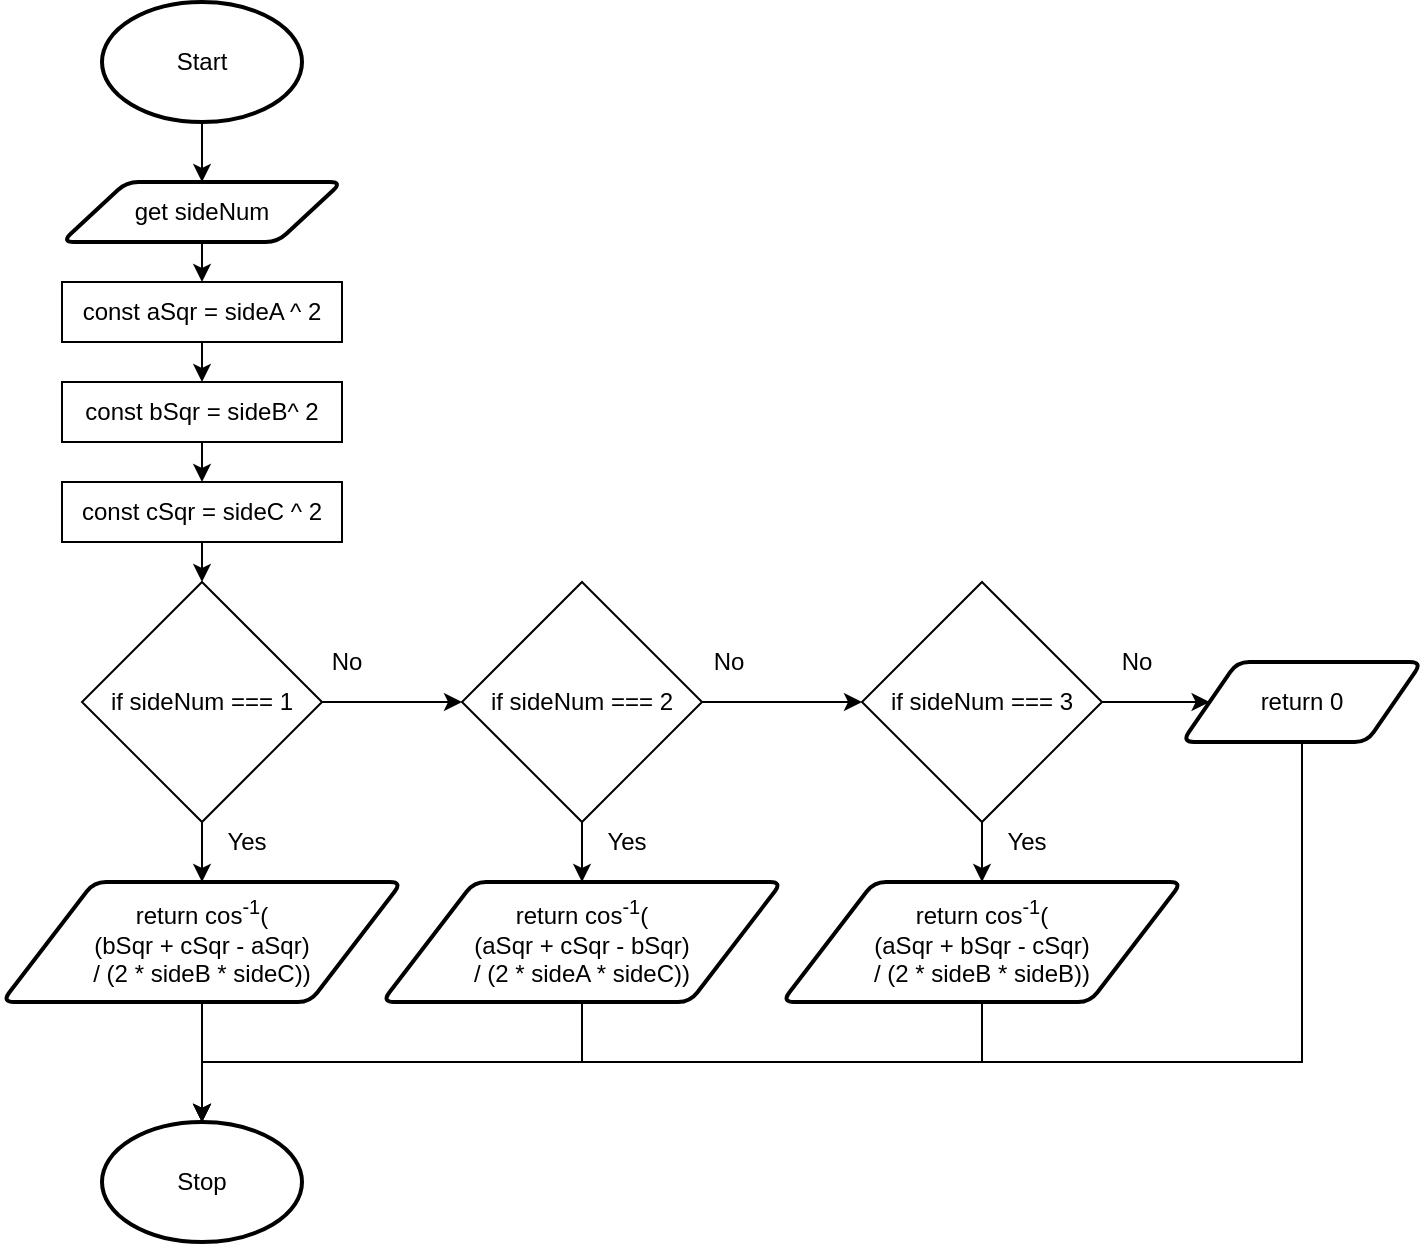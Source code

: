 <mxfile>
    <diagram id="q7JZCSy0gCoaakLFXjkL" name="Page-1">
        <mxGraphModel dx="1074" dy="717" grid="1" gridSize="10" guides="1" tooltips="1" connect="1" arrows="1" fold="1" page="1" pageScale="1" pageWidth="827" pageHeight="1169" math="0" shadow="0">
            <root>
                <mxCell id="0"/>
                <mxCell id="1" parent="0"/>
                <mxCell id="51" style="edgeStyle=none;html=1;exitX=0.5;exitY=1;exitDx=0;exitDy=0;exitPerimeter=0;entryX=0.5;entryY=0;entryDx=0;entryDy=0;" parent="1" source="19" target="21" edge="1">
                    <mxGeometry relative="1" as="geometry"/>
                </mxCell>
                <mxCell id="19" value="Start" style="strokeWidth=2;html=1;shape=mxgraph.flowchart.start_1;whiteSpace=wrap;" parent="1" vertex="1">
                    <mxGeometry x="100" y="40" width="100" height="60" as="geometry"/>
                </mxCell>
                <mxCell id="65" style="edgeStyle=none;html=1;exitX=0.5;exitY=1;exitDx=0;exitDy=0;entryX=0.5;entryY=0;entryDx=0;entryDy=0;" parent="1" source="21" target="52" edge="1">
                    <mxGeometry relative="1" as="geometry">
                        <mxPoint x="180" y="170" as="targetPoint"/>
                    </mxGeometry>
                </mxCell>
                <mxCell id="21" value="get sideNum" style="shape=parallelogram;html=1;strokeWidth=2;perimeter=parallelogramPerimeter;whiteSpace=wrap;rounded=1;arcSize=12;size=0.23;" parent="1" vertex="1">
                    <mxGeometry x="80" y="130" width="140" height="30" as="geometry"/>
                </mxCell>
                <mxCell id="22" value="Stop" style="strokeWidth=2;html=1;shape=mxgraph.flowchart.start_1;whiteSpace=wrap;" parent="1" vertex="1">
                    <mxGeometry x="100" y="600" width="100" height="60" as="geometry"/>
                </mxCell>
                <mxCell id="68" style="edgeStyle=none;html=1;exitX=0.5;exitY=1;exitDx=0;exitDy=0;entryX=0.5;entryY=0;entryDx=0;entryDy=0;" edge="1" parent="1" source="52" target="67">
                    <mxGeometry relative="1" as="geometry"/>
                </mxCell>
                <mxCell id="52" value="const aSqr = sideA ^ 2" style="rounded=0;whiteSpace=wrap;html=1;" parent="1" vertex="1">
                    <mxGeometry x="80" y="180" width="140" height="30" as="geometry"/>
                </mxCell>
                <mxCell id="75" style="edgeStyle=none;html=1;exitX=1;exitY=0.5;exitDx=0;exitDy=0;entryX=0;entryY=0.5;entryDx=0;entryDy=0;" edge="1" parent="1" source="54" target="73">
                    <mxGeometry relative="1" as="geometry"/>
                </mxCell>
                <mxCell id="80" style="edgeStyle=none;html=1;exitX=0.5;exitY=1;exitDx=0;exitDy=0;entryX=0.5;entryY=0;entryDx=0;entryDy=0;" edge="1" parent="1" source="54" target="79">
                    <mxGeometry relative="1" as="geometry"/>
                </mxCell>
                <mxCell id="54" value="if sideNum === 1" style="rhombus;whiteSpace=wrap;html=1;" parent="1" vertex="1">
                    <mxGeometry x="90" y="330" width="120" height="120" as="geometry"/>
                </mxCell>
                <mxCell id="56" value="Yes" style="text;html=1;strokeColor=none;fillColor=none;align=center;verticalAlign=middle;whiteSpace=wrap;rounded=0;" parent="1" vertex="1">
                    <mxGeometry x="160" y="450" width="25" height="20" as="geometry"/>
                </mxCell>
                <mxCell id="57" value="No" style="text;html=1;strokeColor=none;fillColor=none;align=center;verticalAlign=middle;whiteSpace=wrap;rounded=0;" parent="1" vertex="1">
                    <mxGeometry x="210" y="360" width="25" height="20" as="geometry"/>
                </mxCell>
                <mxCell id="70" style="edgeStyle=none;html=1;exitX=0.5;exitY=1;exitDx=0;exitDy=0;entryX=0.5;entryY=0;entryDx=0;entryDy=0;" edge="1" parent="1" source="67" target="69">
                    <mxGeometry relative="1" as="geometry"/>
                </mxCell>
                <mxCell id="67" value="const bSqr = sideB^ 2" style="rounded=0;whiteSpace=wrap;html=1;" vertex="1" parent="1">
                    <mxGeometry x="80" y="230" width="140" height="30" as="geometry"/>
                </mxCell>
                <mxCell id="72" style="edgeStyle=none;html=1;exitX=0.5;exitY=1;exitDx=0;exitDy=0;entryX=0.5;entryY=0;entryDx=0;entryDy=0;" edge="1" parent="1" source="69" target="54">
                    <mxGeometry relative="1" as="geometry"/>
                </mxCell>
                <mxCell id="69" value="const cSqr = sideC ^ 2" style="rounded=0;whiteSpace=wrap;html=1;" vertex="1" parent="1">
                    <mxGeometry x="80" y="280" width="140" height="30" as="geometry"/>
                </mxCell>
                <mxCell id="76" style="edgeStyle=none;html=1;exitX=1;exitY=0.5;exitDx=0;exitDy=0;entryX=0;entryY=0.5;entryDx=0;entryDy=0;" edge="1" parent="1" source="73" target="74">
                    <mxGeometry relative="1" as="geometry"/>
                </mxCell>
                <mxCell id="82" style="edgeStyle=none;html=1;exitX=0.5;exitY=1;exitDx=0;exitDy=0;entryX=0.5;entryY=0;entryDx=0;entryDy=0;" edge="1" parent="1" source="73" target="81">
                    <mxGeometry relative="1" as="geometry"/>
                </mxCell>
                <mxCell id="73" value="if sideNum === 2" style="rhombus;whiteSpace=wrap;html=1;" vertex="1" parent="1">
                    <mxGeometry x="280" y="330" width="120" height="120" as="geometry"/>
                </mxCell>
                <mxCell id="84" style="edgeStyle=none;html=1;exitX=0.5;exitY=1;exitDx=0;exitDy=0;entryX=0.5;entryY=0;entryDx=0;entryDy=0;" edge="1" parent="1" source="74" target="83">
                    <mxGeometry relative="1" as="geometry"/>
                </mxCell>
                <mxCell id="88" style="edgeStyle=none;html=1;exitX=1;exitY=0.5;exitDx=0;exitDy=0;entryX=0;entryY=0.5;entryDx=0;entryDy=0;" edge="1" parent="1" source="74" target="87">
                    <mxGeometry relative="1" as="geometry"/>
                </mxCell>
                <mxCell id="74" value="if sideNum === 3" style="rhombus;whiteSpace=wrap;html=1;" vertex="1" parent="1">
                    <mxGeometry x="480" y="330" width="120" height="120" as="geometry"/>
                </mxCell>
                <mxCell id="77" value="No" style="text;html=1;strokeColor=none;fillColor=none;align=center;verticalAlign=middle;whiteSpace=wrap;rounded=0;" vertex="1" parent="1">
                    <mxGeometry x="401" y="360" width="25" height="20" as="geometry"/>
                </mxCell>
                <mxCell id="78" value="No" style="text;html=1;strokeColor=none;fillColor=none;align=center;verticalAlign=middle;whiteSpace=wrap;rounded=0;" vertex="1" parent="1">
                    <mxGeometry x="605" y="360" width="25" height="20" as="geometry"/>
                </mxCell>
                <mxCell id="89" style="edgeStyle=none;html=1;exitX=0.5;exitY=1;exitDx=0;exitDy=0;entryX=0.5;entryY=0;entryDx=0;entryDy=0;entryPerimeter=0;" edge="1" parent="1" source="79" target="22">
                    <mxGeometry relative="1" as="geometry"/>
                </mxCell>
                <mxCell id="79" value="return cos&lt;sup&gt;-1&lt;/sup&gt;(&lt;br&gt;(bSqr + cSqr - aSqr)&lt;br&gt;/ (2 * sideB * sideC))" style="shape=parallelogram;html=1;strokeWidth=2;perimeter=parallelogramPerimeter;whiteSpace=wrap;rounded=1;arcSize=12;size=0.23;" vertex="1" parent="1">
                    <mxGeometry x="50" y="480" width="200" height="60" as="geometry"/>
                </mxCell>
                <mxCell id="90" style="edgeStyle=none;html=1;exitX=0.5;exitY=1;exitDx=0;exitDy=0;entryX=0.5;entryY=0;entryDx=0;entryDy=0;entryPerimeter=0;rounded=0;" edge="1" parent="1" source="81" target="22">
                    <mxGeometry relative="1" as="geometry">
                        <Array as="points">
                            <mxPoint x="340" y="570"/>
                            <mxPoint x="150" y="570"/>
                        </Array>
                    </mxGeometry>
                </mxCell>
                <mxCell id="81" value="return cos&lt;sup&gt;-1&lt;/sup&gt;(&lt;br&gt;(aSqr + cSqr - bSqr)&lt;br&gt;/ (2 * sideA * sideC))" style="shape=parallelogram;html=1;strokeWidth=2;perimeter=parallelogramPerimeter;whiteSpace=wrap;rounded=1;arcSize=12;size=0.23;" vertex="1" parent="1">
                    <mxGeometry x="240" y="480" width="200" height="60" as="geometry"/>
                </mxCell>
                <mxCell id="91" style="edgeStyle=none;rounded=0;html=1;exitX=0.5;exitY=1;exitDx=0;exitDy=0;entryX=0.5;entryY=0;entryDx=0;entryDy=0;entryPerimeter=0;" edge="1" parent="1" source="83" target="22">
                    <mxGeometry relative="1" as="geometry">
                        <Array as="points">
                            <mxPoint x="540" y="570"/>
                            <mxPoint x="150" y="570"/>
                        </Array>
                    </mxGeometry>
                </mxCell>
                <mxCell id="83" value="return cos&lt;sup&gt;-1&lt;/sup&gt;(&lt;br&gt;(aSqr + bSqr - cSqr)&lt;br&gt;/ (2 * sideB * sideB))" style="shape=parallelogram;html=1;strokeWidth=2;perimeter=parallelogramPerimeter;whiteSpace=wrap;rounded=1;arcSize=12;size=0.23;" vertex="1" parent="1">
                    <mxGeometry x="440" y="480" width="200" height="60" as="geometry"/>
                </mxCell>
                <mxCell id="85" value="Yes" style="text;html=1;strokeColor=none;fillColor=none;align=center;verticalAlign=middle;whiteSpace=wrap;rounded=0;" vertex="1" parent="1">
                    <mxGeometry x="350" y="450" width="25" height="20" as="geometry"/>
                </mxCell>
                <mxCell id="86" value="Yes" style="text;html=1;strokeColor=none;fillColor=none;align=center;verticalAlign=middle;whiteSpace=wrap;rounded=0;" vertex="1" parent="1">
                    <mxGeometry x="550" y="450" width="25" height="20" as="geometry"/>
                </mxCell>
                <mxCell id="92" style="edgeStyle=none;rounded=0;html=1;exitX=0.5;exitY=1;exitDx=0;exitDy=0;entryX=0.5;entryY=0;entryDx=0;entryDy=0;entryPerimeter=0;" edge="1" parent="1" source="87" target="22">
                    <mxGeometry relative="1" as="geometry">
                        <Array as="points">
                            <mxPoint x="700" y="570"/>
                            <mxPoint x="150" y="570"/>
                        </Array>
                    </mxGeometry>
                </mxCell>
                <mxCell id="87" value="return 0" style="shape=parallelogram;html=1;strokeWidth=2;perimeter=parallelogramPerimeter;whiteSpace=wrap;rounded=1;arcSize=12;size=0.23;" vertex="1" parent="1">
                    <mxGeometry x="640" y="370" width="120" height="40" as="geometry"/>
                </mxCell>
            </root>
        </mxGraphModel>
    </diagram>
</mxfile>
